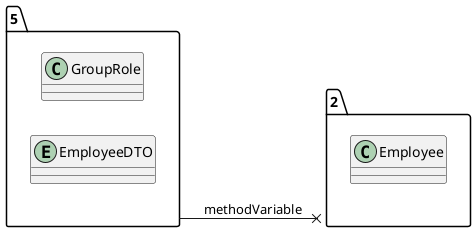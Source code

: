 @startuml 
allow_mixing
left to right direction
package "5"{
class GroupRole
entity EmployeeDTO

}
package "2"{
class Employee

}
"5" --x "2":methodVariable
@enduml
